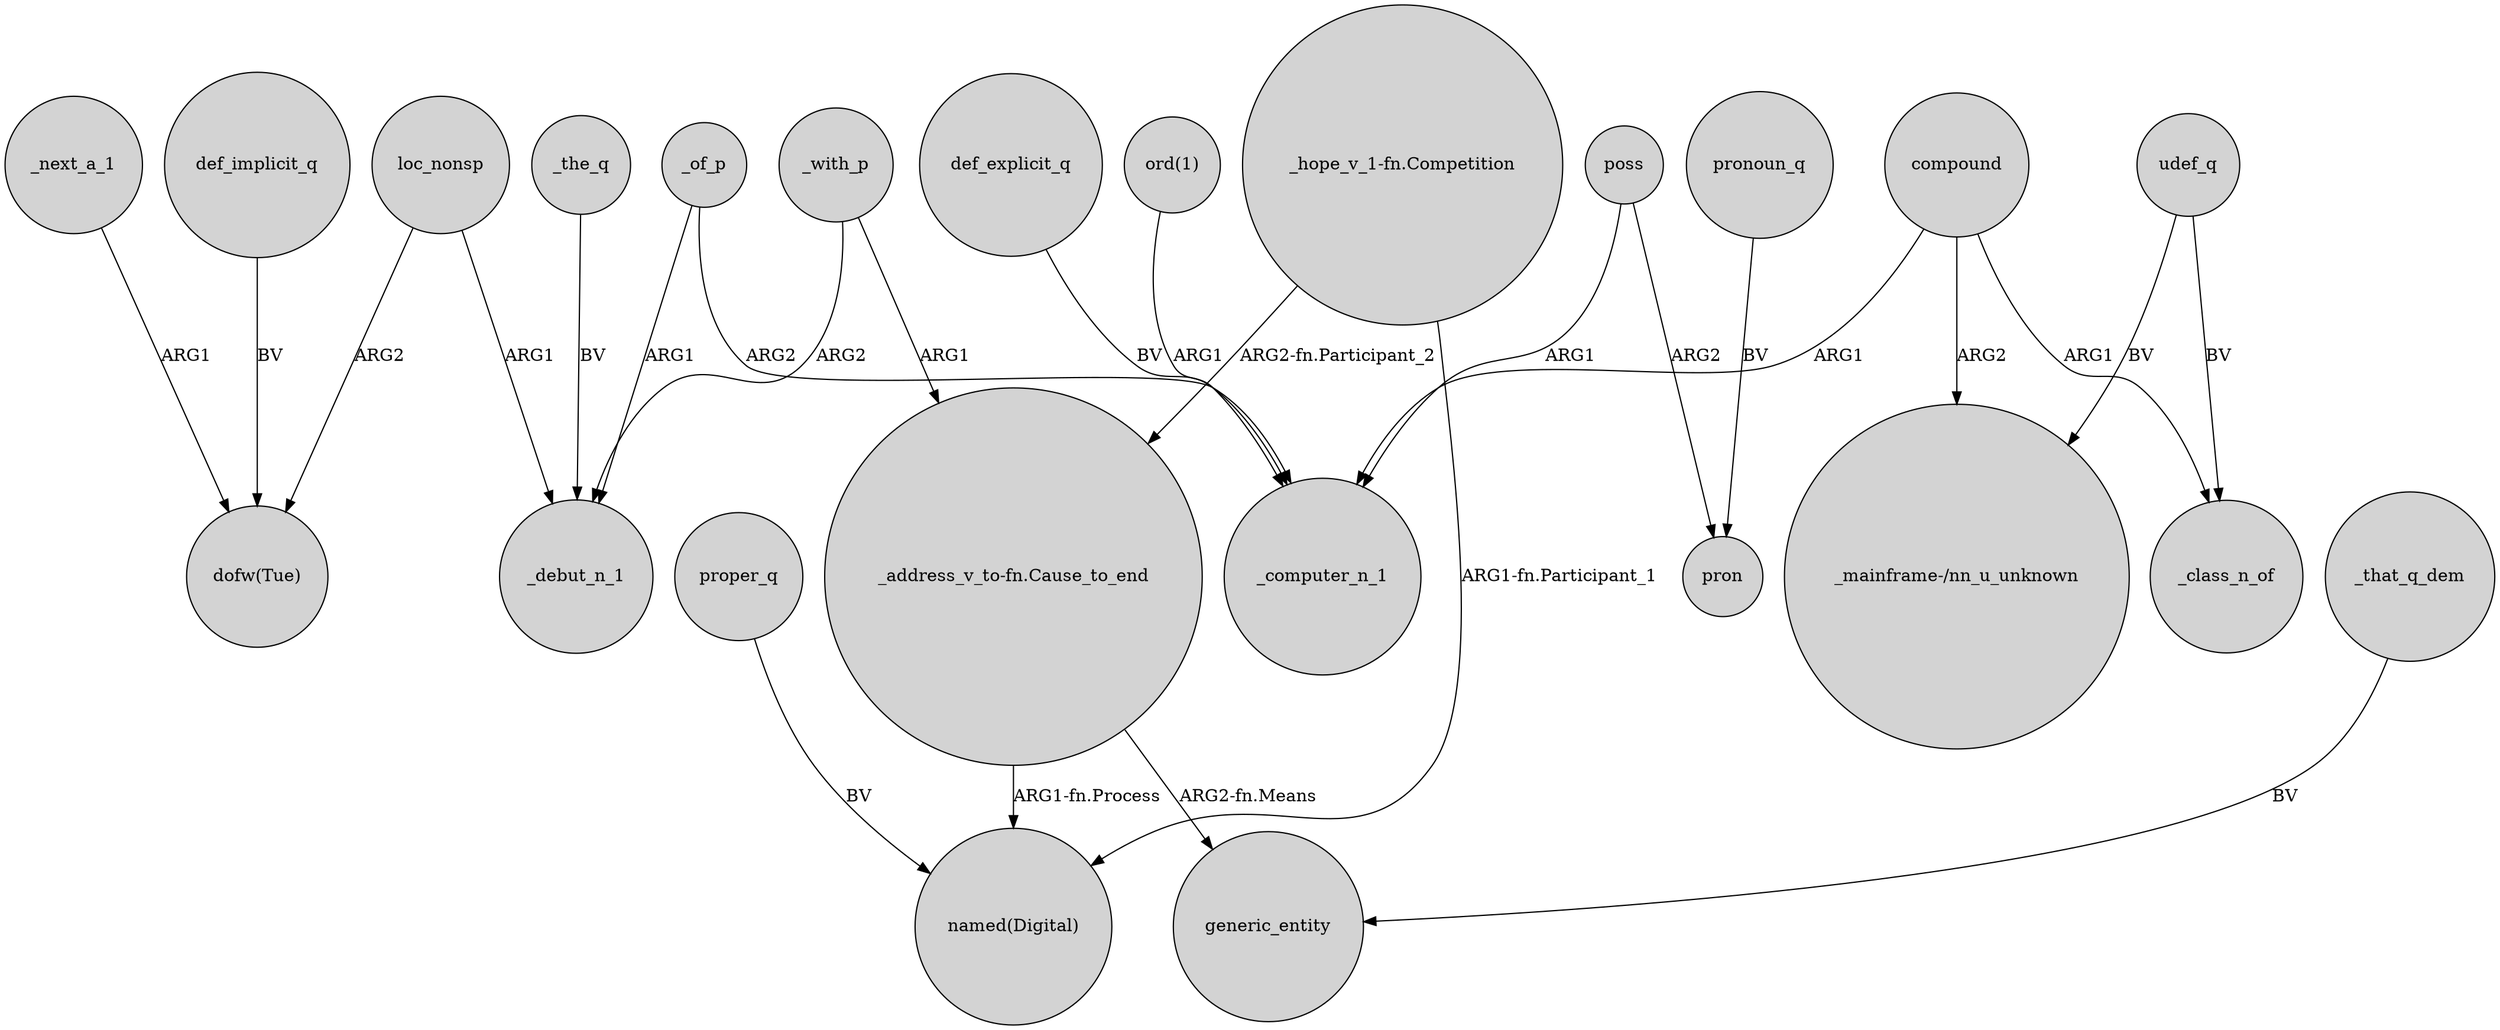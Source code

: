 digraph {
	node [shape=circle style=filled]
	_the_q -> _debut_n_1 [label=BV]
	compound -> _computer_n_1 [label=ARG1]
	_next_a_1 -> "dofw(Tue)" [label=ARG1]
	def_explicit_q -> _computer_n_1 [label=BV]
	"_hope_v_1-fn.Competition" -> "named(Digital)" [label="ARG1-fn.Participant_1"]
	"ord(1)" -> _computer_n_1 [label=ARG1]
	loc_nonsp -> _debut_n_1 [label=ARG1]
	compound -> "_mainframe-/nn_u_unknown" [label=ARG2]
	proper_q -> "named(Digital)" [label=BV]
	_of_p -> _debut_n_1 [label=ARG1]
	pronoun_q -> pron [label=BV]
	"_address_v_to-fn.Cause_to_end" -> generic_entity [label="ARG2-fn.Means"]
	poss -> pron [label=ARG2]
	udef_q -> "_mainframe-/nn_u_unknown" [label=BV]
	def_implicit_q -> "dofw(Tue)" [label=BV]
	compound -> _class_n_of [label=ARG1]
	_with_p -> _debut_n_1 [label=ARG2]
	udef_q -> _class_n_of [label=BV]
	_with_p -> "_address_v_to-fn.Cause_to_end" [label=ARG1]
	loc_nonsp -> "dofw(Tue)" [label=ARG2]
	_that_q_dem -> generic_entity [label=BV]
	poss -> _computer_n_1 [label=ARG1]
	"_address_v_to-fn.Cause_to_end" -> "named(Digital)" [label="ARG1-fn.Process"]
	_of_p -> _computer_n_1 [label=ARG2]
	"_hope_v_1-fn.Competition" -> "_address_v_to-fn.Cause_to_end" [label="ARG2-fn.Participant_2"]
}
